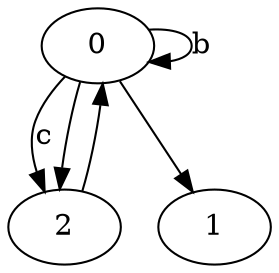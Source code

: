 digraph G {	0 -> 2 [label="c"];
	0 -> 0 [label="b"];
	0 -> 2 [label=""];
	0 -> 1 [label=""];
	2 -> 0 [label=""];
}